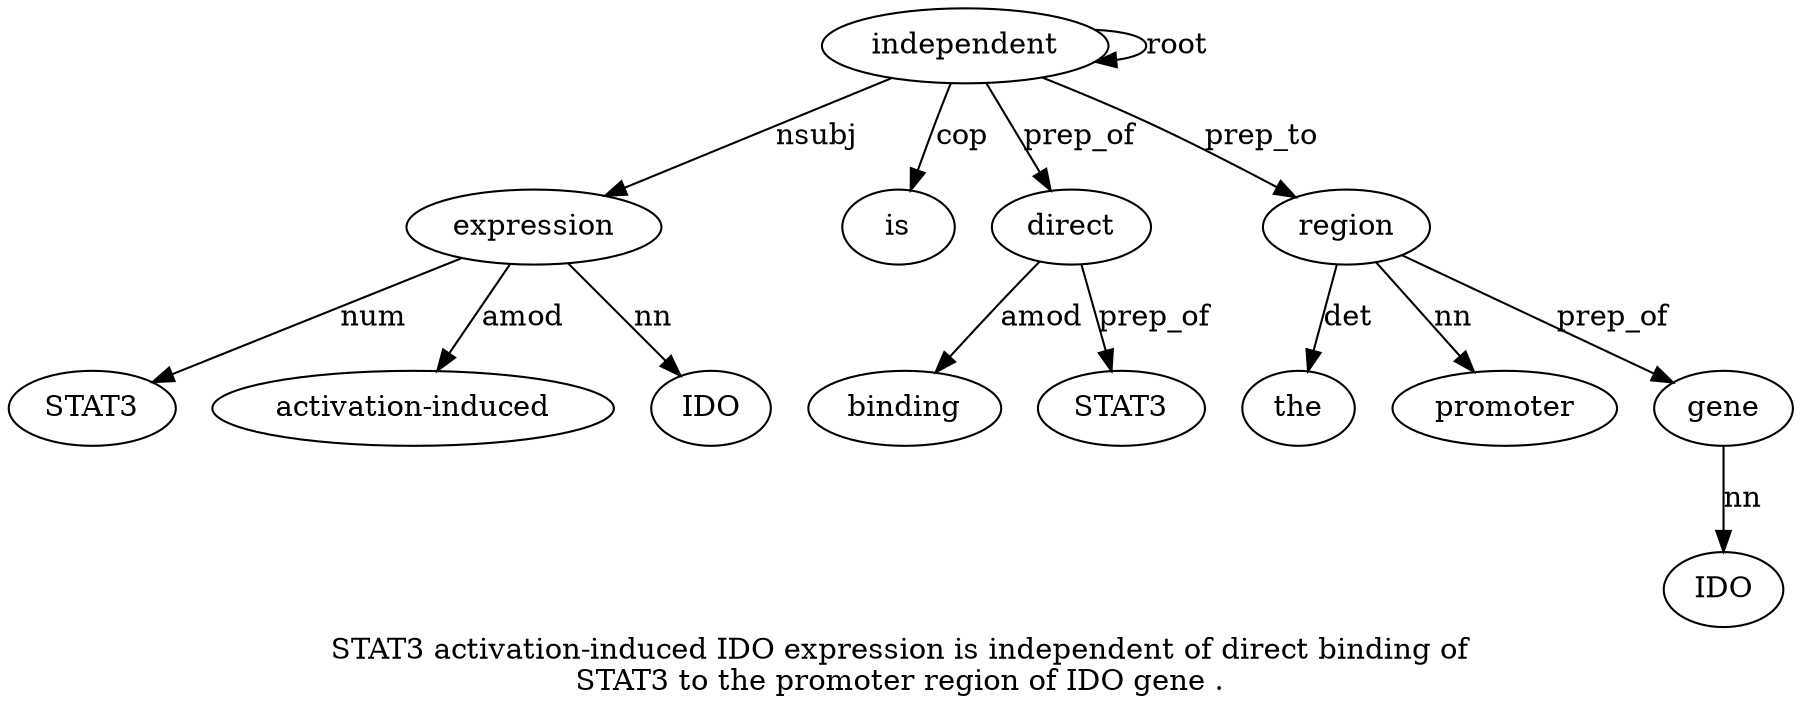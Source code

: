 digraph "STAT3 activation-induced IDO expression is independent of direct binding of STAT3 to the promoter region of IDO gene ." {
label="STAT3 activation-induced IDO expression is independent of direct binding of
STAT3 to the promoter region of IDO gene .";
expression4 [style=filled, fillcolor=white, label=expression];
STAT31 [style=filled, fillcolor=white, label=STAT3];
expression4 -> STAT31  [label=num];
"activation-induced2" [style=filled, fillcolor=white, label="activation-induced"];
expression4 -> "activation-induced2"  [label=amod];
IDO3 [style=filled, fillcolor=white, label=IDO];
expression4 -> IDO3  [label=nn];
independent6 [style=filled, fillcolor=white, label=independent];
independent6 -> expression4  [label=nsubj];
is5 [style=filled, fillcolor=white, label=is];
independent6 -> is5  [label=cop];
independent6 -> independent6  [label=root];
direct8 [style=filled, fillcolor=white, label=direct];
independent6 -> direct8  [label=prep_of];
binding9 [style=filled, fillcolor=white, label=binding];
direct8 -> binding9  [label=amod];
STAT311 [style=filled, fillcolor=white, label=STAT3];
direct8 -> STAT311  [label=prep_of];
region15 [style=filled, fillcolor=white, label=region];
the13 [style=filled, fillcolor=white, label=the];
region15 -> the13  [label=det];
promoter14 [style=filled, fillcolor=white, label=promoter];
region15 -> promoter14  [label=nn];
independent6 -> region15  [label=prep_to];
gene18 [style=filled, fillcolor=white, label=gene];
IDO17 [style=filled, fillcolor=white, label=IDO];
gene18 -> IDO17  [label=nn];
region15 -> gene18  [label=prep_of];
}
